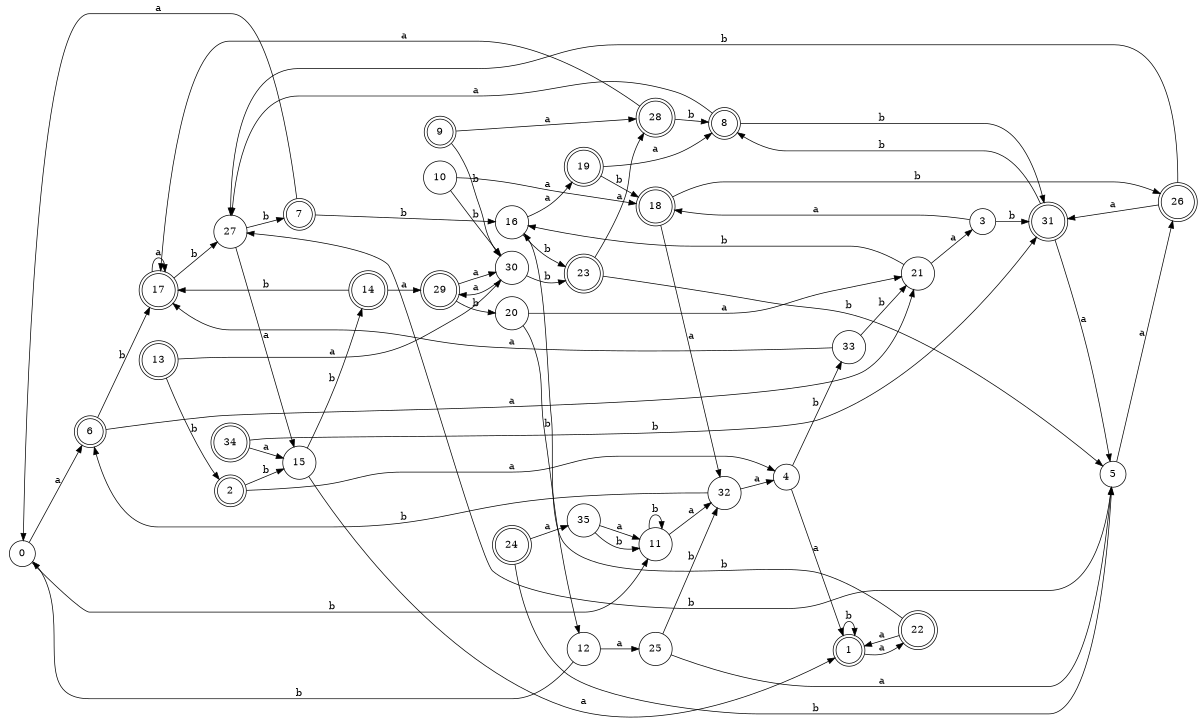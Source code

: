 digraph n29_2 {
__start0 [label="" shape="none"];

rankdir=LR;
size="8,5";

s0 [style="filled", color="black", fillcolor="white" shape="circle", label="0"];
s1 [style="rounded,filled", color="black", fillcolor="white" shape="doublecircle", label="1"];
s2 [style="rounded,filled", color="black", fillcolor="white" shape="doublecircle", label="2"];
s3 [style="filled", color="black", fillcolor="white" shape="circle", label="3"];
s4 [style="filled", color="black", fillcolor="white" shape="circle", label="4"];
s5 [style="filled", color="black", fillcolor="white" shape="circle", label="5"];
s6 [style="rounded,filled", color="black", fillcolor="white" shape="doublecircle", label="6"];
s7 [style="rounded,filled", color="black", fillcolor="white" shape="doublecircle", label="7"];
s8 [style="rounded,filled", color="black", fillcolor="white" shape="doublecircle", label="8"];
s9 [style="rounded,filled", color="black", fillcolor="white" shape="doublecircle", label="9"];
s10 [style="filled", color="black", fillcolor="white" shape="circle", label="10"];
s11 [style="filled", color="black", fillcolor="white" shape="circle", label="11"];
s12 [style="filled", color="black", fillcolor="white" shape="circle", label="12"];
s13 [style="rounded,filled", color="black", fillcolor="white" shape="doublecircle", label="13"];
s14 [style="rounded,filled", color="black", fillcolor="white" shape="doublecircle", label="14"];
s15 [style="filled", color="black", fillcolor="white" shape="circle", label="15"];
s16 [style="filled", color="black", fillcolor="white" shape="circle", label="16"];
s17 [style="rounded,filled", color="black", fillcolor="white" shape="doublecircle", label="17"];
s18 [style="rounded,filled", color="black", fillcolor="white" shape="doublecircle", label="18"];
s19 [style="rounded,filled", color="black", fillcolor="white" shape="doublecircle", label="19"];
s20 [style="filled", color="black", fillcolor="white" shape="circle", label="20"];
s21 [style="filled", color="black", fillcolor="white" shape="circle", label="21"];
s22 [style="rounded,filled", color="black", fillcolor="white" shape="doublecircle", label="22"];
s23 [style="rounded,filled", color="black", fillcolor="white" shape="doublecircle", label="23"];
s24 [style="rounded,filled", color="black", fillcolor="white" shape="doublecircle", label="24"];
s25 [style="filled", color="black", fillcolor="white" shape="circle", label="25"];
s26 [style="rounded,filled", color="black", fillcolor="white" shape="doublecircle", label="26"];
s27 [style="filled", color="black", fillcolor="white" shape="circle", label="27"];
s28 [style="rounded,filled", color="black", fillcolor="white" shape="doublecircle", label="28"];
s29 [style="rounded,filled", color="black", fillcolor="white" shape="doublecircle", label="29"];
s30 [style="filled", color="black", fillcolor="white" shape="circle", label="30"];
s31 [style="rounded,filled", color="black", fillcolor="white" shape="doublecircle", label="31"];
s32 [style="filled", color="black", fillcolor="white" shape="circle", label="32"];
s33 [style="filled", color="black", fillcolor="white" shape="circle", label="33"];
s34 [style="rounded,filled", color="black", fillcolor="white" shape="doublecircle", label="34"];
s35 [style="filled", color="black", fillcolor="white" shape="circle", label="35"];
s0 -> s6 [label="a"];
s0 -> s11 [label="b"];
s1 -> s22 [label="a"];
s1 -> s1 [label="b"];
s2 -> s4 [label="a"];
s2 -> s15 [label="b"];
s3 -> s18 [label="a"];
s3 -> s31 [label="b"];
s4 -> s1 [label="a"];
s4 -> s33 [label="b"];
s5 -> s26 [label="a"];
s5 -> s27 [label="b"];
s6 -> s21 [label="a"];
s6 -> s17 [label="b"];
s7 -> s0 [label="a"];
s7 -> s16 [label="b"];
s8 -> s27 [label="a"];
s8 -> s31 [label="b"];
s9 -> s28 [label="a"];
s9 -> s30 [label="b"];
s10 -> s18 [label="a"];
s10 -> s30 [label="b"];
s11 -> s32 [label="a"];
s11 -> s11 [label="b"];
s12 -> s25 [label="a"];
s12 -> s0 [label="b"];
s13 -> s30 [label="a"];
s13 -> s2 [label="b"];
s14 -> s29 [label="a"];
s14 -> s17 [label="b"];
s15 -> s1 [label="a"];
s15 -> s14 [label="b"];
s16 -> s19 [label="a"];
s16 -> s23 [label="b"];
s17 -> s17 [label="a"];
s17 -> s27 [label="b"];
s18 -> s32 [label="a"];
s18 -> s26 [label="b"];
s19 -> s8 [label="a"];
s19 -> s18 [label="b"];
s20 -> s21 [label="a"];
s20 -> s12 [label="b"];
s21 -> s3 [label="a"];
s21 -> s16 [label="b"];
s22 -> s1 [label="a"];
s22 -> s16 [label="b"];
s23 -> s28 [label="a"];
s23 -> s5 [label="b"];
s24 -> s35 [label="a"];
s24 -> s5 [label="b"];
s25 -> s5 [label="a"];
s25 -> s32 [label="b"];
s26 -> s31 [label="a"];
s26 -> s27 [label="b"];
s27 -> s15 [label="a"];
s27 -> s7 [label="b"];
s28 -> s17 [label="a"];
s28 -> s8 [label="b"];
s29 -> s30 [label="a"];
s29 -> s20 [label="b"];
s30 -> s29 [label="a"];
s30 -> s23 [label="b"];
s31 -> s5 [label="a"];
s31 -> s8 [label="b"];
s32 -> s4 [label="a"];
s32 -> s6 [label="b"];
s33 -> s17 [label="a"];
s33 -> s21 [label="b"];
s34 -> s15 [label="a"];
s34 -> s31 [label="b"];
s35 -> s11 [label="a"];
s35 -> s11 [label="b"];

}